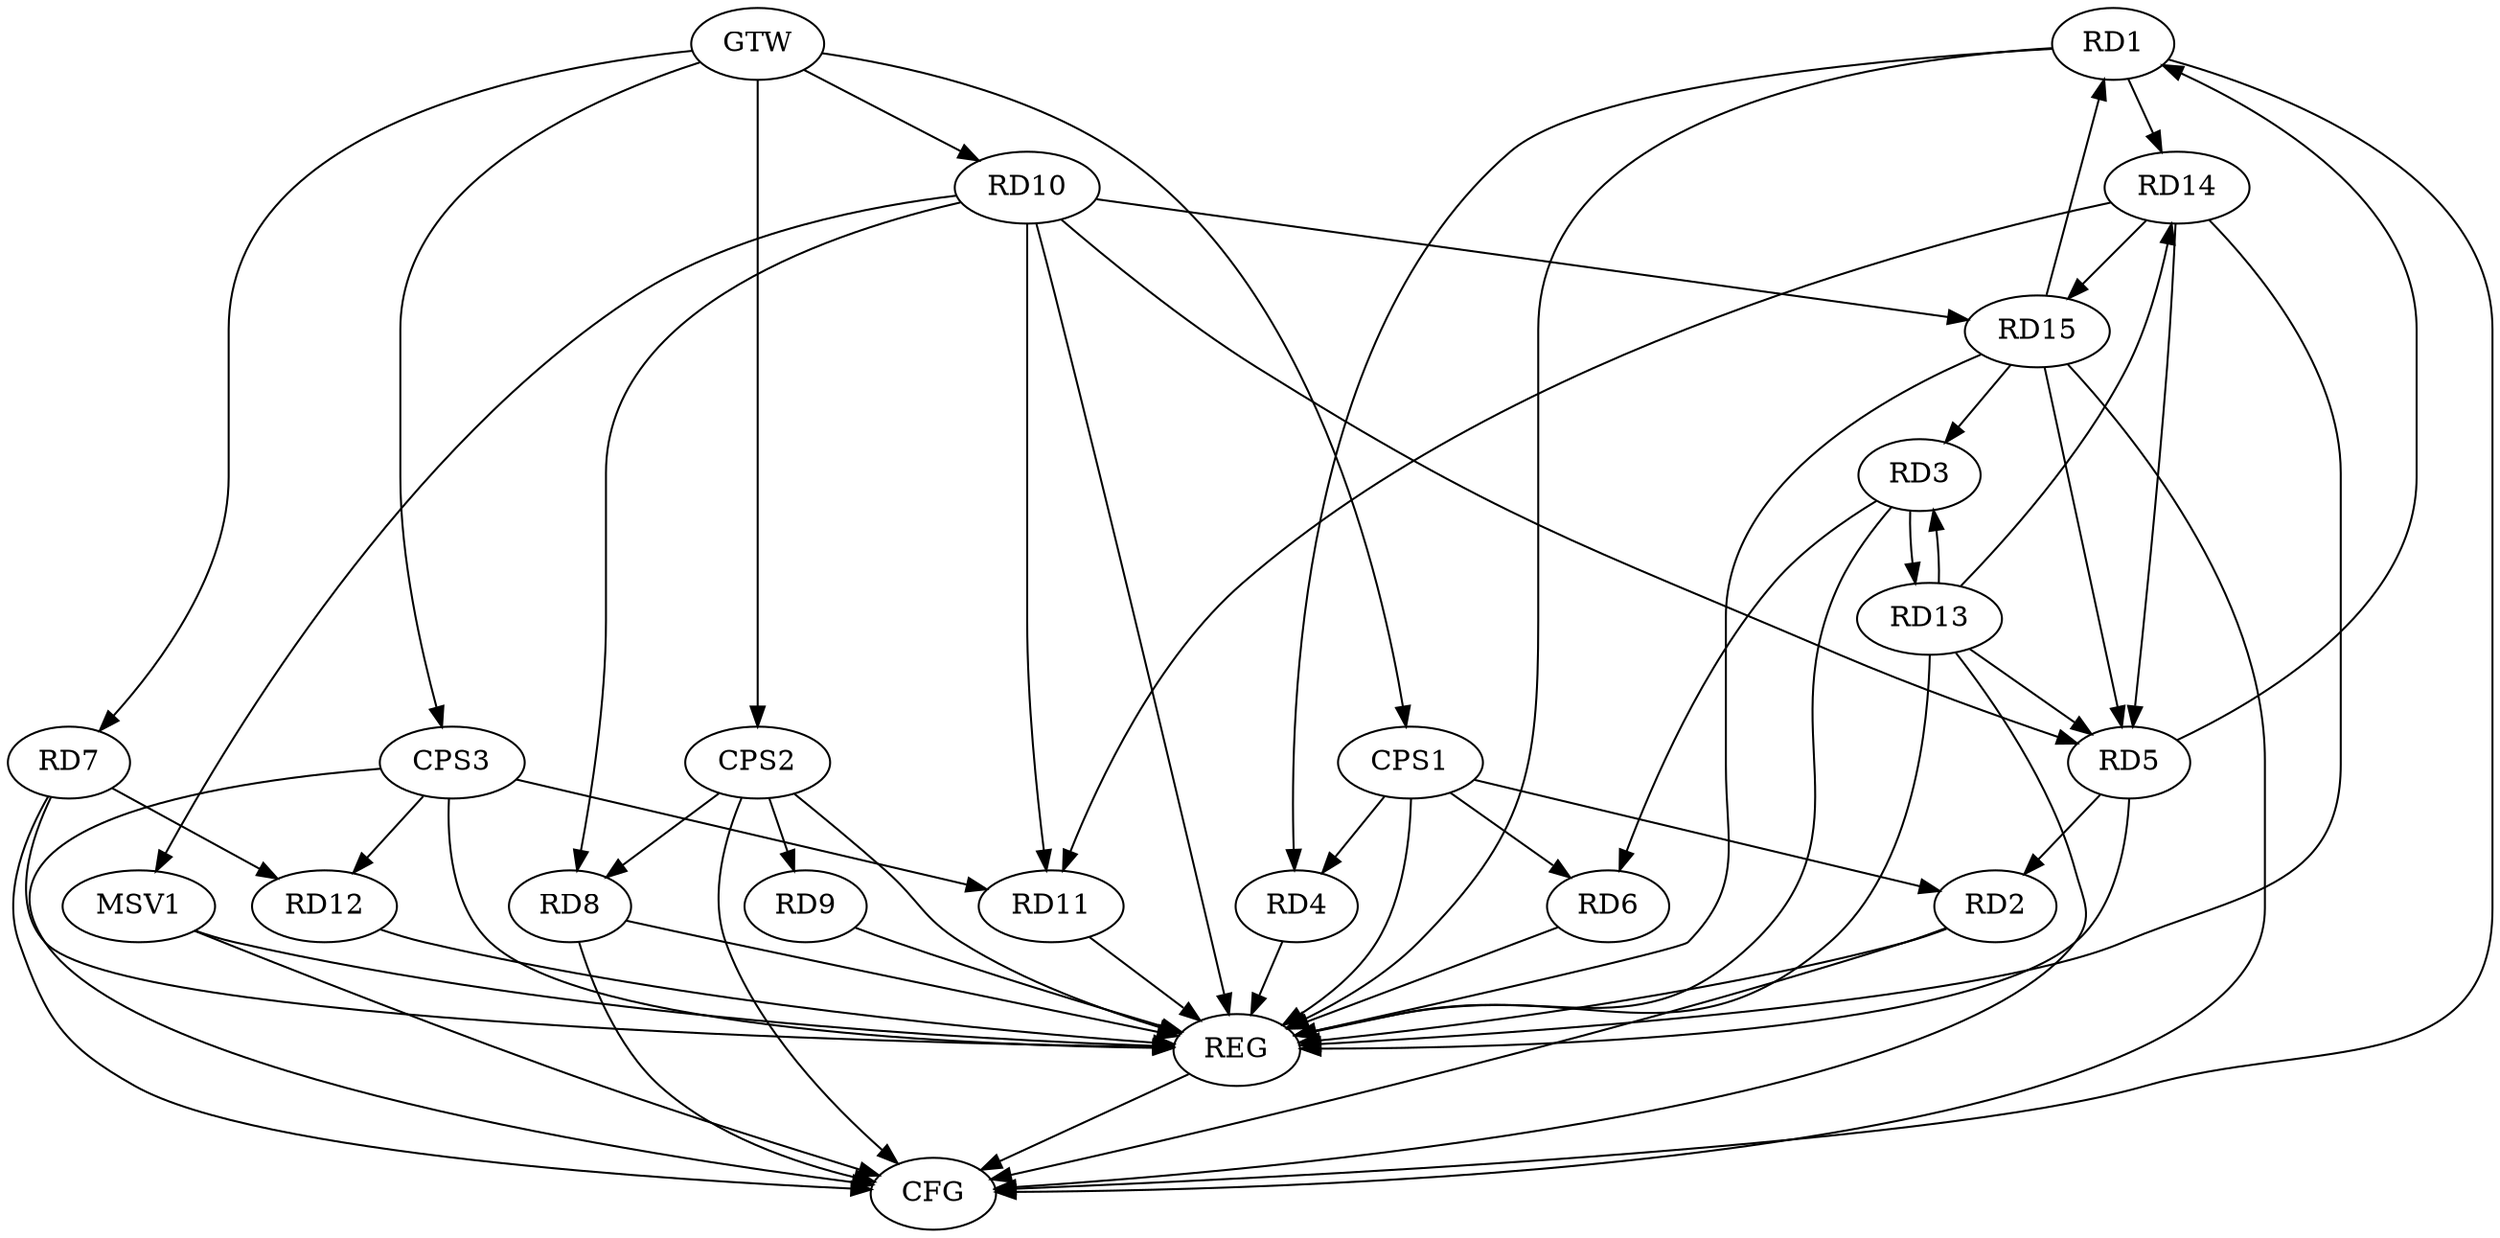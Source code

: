strict digraph G {
  RD1 [ label="RD1" ];
  RD2 [ label="RD2" ];
  RD3 [ label="RD3" ];
  RD4 [ label="RD4" ];
  RD5 [ label="RD5" ];
  RD6 [ label="RD6" ];
  RD7 [ label="RD7" ];
  RD8 [ label="RD8" ];
  RD9 [ label="RD9" ];
  RD10 [ label="RD10" ];
  RD11 [ label="RD11" ];
  RD12 [ label="RD12" ];
  RD13 [ label="RD13" ];
  RD14 [ label="RD14" ];
  RD15 [ label="RD15" ];
  CPS1 [ label="CPS1" ];
  CPS2 [ label="CPS2" ];
  CPS3 [ label="CPS3" ];
  GTW [ label="GTW" ];
  REG [ label="REG" ];
  CFG [ label="CFG" ];
  MSV1 [ label="MSV1" ];
  RD1 -> RD4;
  RD5 -> RD1;
  RD1 -> RD14;
  RD15 -> RD1;
  RD5 -> RD2;
  RD3 -> RD6;
  RD3 -> RD13;
  RD13 -> RD3;
  RD15 -> RD3;
  RD10 -> RD5;
  RD13 -> RD5;
  RD14 -> RD5;
  RD15 -> RD5;
  RD7 -> RD12;
  RD10 -> RD8;
  RD10 -> RD11;
  RD10 -> RD15;
  RD14 -> RD11;
  RD13 -> RD14;
  RD14 -> RD15;
  CPS1 -> RD2;
  CPS1 -> RD4;
  CPS1 -> RD6;
  CPS2 -> RD8;
  CPS2 -> RD9;
  CPS3 -> RD11;
  CPS3 -> RD12;
  GTW -> RD7;
  GTW -> RD10;
  GTW -> CPS1;
  GTW -> CPS2;
  GTW -> CPS3;
  RD1 -> REG;
  RD2 -> REG;
  RD3 -> REG;
  RD4 -> REG;
  RD5 -> REG;
  RD6 -> REG;
  RD7 -> REG;
  RD8 -> REG;
  RD9 -> REG;
  RD10 -> REG;
  RD11 -> REG;
  RD12 -> REG;
  RD13 -> REG;
  RD14 -> REG;
  RD15 -> REG;
  CPS1 -> REG;
  CPS2 -> REG;
  CPS3 -> REG;
  RD8 -> CFG;
  CPS3 -> CFG;
  RD13 -> CFG;
  RD15 -> CFG;
  RD1 -> CFG;
  RD7 -> CFG;
  RD2 -> CFG;
  CPS2 -> CFG;
  REG -> CFG;
  RD10 -> MSV1;
  MSV1 -> REG;
  MSV1 -> CFG;
}
